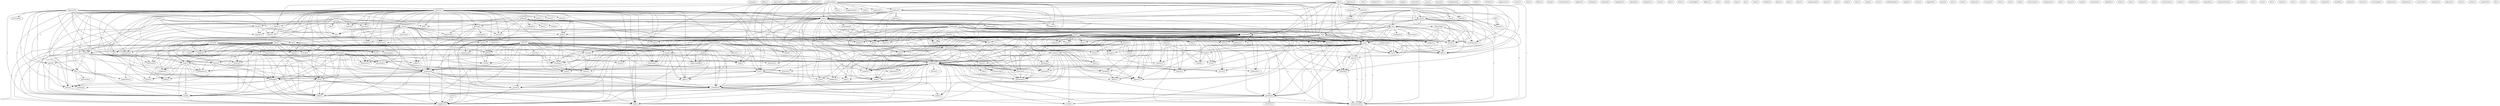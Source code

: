 digraph G {
  manage [ label="manage(1)" ];
  define [ label="define(1)" ];
  communal [ label="communal(1)" ];
  problem [ label="problem(1)" ];
  torah [ label="torah(1)" ];
  emerges [ label="emerges(1)" ];
  church [ label="church(4)" ];
  declaration [ label="declaration(1)" ];
  love [ label="love(3)" ];
  depend [ label="depend(1)" ];
  soul [ label="soul(1)" ];
  history [ label="history(3)" ];
  origin [ label="origin(1)" ];
  submission [ label="submission(1)" ];
  break [ label="break(1)" ];
  accord [ label="accord(2)" ];
  read [ label="read(2)" ];
  willingness [ label="willingness(1)" ];
  destroy [ label="destroy(1)" ];
  movement [ label="movement(1)" ];
  scripture [ label="scripture(4)" ];
  enterprise [ label="enterprise(1)" ];
  fact [ label="fact(2)" ];
  challenge [ label="challenge(4)" ];
  authority [ label="authority(2)" ];
  rabbis [ label="rabbis(1)" ];
  mind [ label="mind(2)" ];
  neighbor [ label="neighbor(3)" ];
  find [ label="find(2)" ];
  eagerness [ label="eagerness(1)" ];
  cent [ label="cent(1)" ];
  weakness [ label="weakness(1)" ];
  translates [ label="translates(1)" ];
  judge [ label="judge(2)" ];
  protestantism [ label="protestantism(2)" ];
  guide [ label="guide(2)" ];
  efficacy [ label="efficacy(1)" ];
  belief [ label="belief(1)" ];
  way [ label="way(3)" ];
  understanding [ label="understanding(1)" ];
  aspect [ label="aspect(1)" ];
  fringe [ label="fringe(1)" ];
  wing [ label="wing(1)" ];
  judgment [ label="judgment(1)" ];
  tradition [ label="tradition(27)" ];
  downside [ label="downside(1)" ];
  thought [ label="thought(2)" ];
  takes [ label="takes(1)" ];
  someone [ label="someone(1)" ];
  cause [ label="cause(1)" ];
  person [ label="person(1)" ];
  prohibition [ label="prohibition(2)" ];
  case [ label="case(1)" ];
  bility [ label="bility(1)" ];
  corollary [ label="corollary(1)" ];
  application [ label="application(1)" ];
  convey [ label="convey(1)" ];
  approach [ label="approach(2)" ];
  open [ label="open(1)" ];
  convinced [ label="convinced(1)" ];
  reach [ label="reach(2)" ];
  point [ label="point(2)" ];
  one [ label="one(1)" ];
  led [ label="led(1)" ];
  conflict [ label="conflict(1)" ];
  feel [ label="feel(1)" ];
  means [ label="means(3)" ];
  conclusion [ label="conclusion(1)" ];
  lay [ label="lay(1)" ];
  shows [ label="shows(1)" ];
  advantage [ label="advantage(2)" ];
  gospel [ label="gospel(4)" ];
  axe [ label="axe(1)" ];
  prevent [ label="prevent(1)" ];
  reason [ label="reason(1)" ];
  liberal [ label="liberal(1)" ];
  heart [ label="heart(1)" ];
  community [ label="community(2)" ];
  kamikaze [ label="kamikaze(1)" ];
  elevation [ label="elevation(1)" ];
  closure [ label="closure(1)" ];
  see [ label="see(1)" ];
  truth [ label="truth(2)" ];
  tone [ label="tone(1)" ];
  siemon [ label="siemon(2)" ];
  stipulating [ label="stipulating(1)" ];
  nt [ label="nt(2)" ];
  return [ label="return(1)" ];
  part [ label="part(2)" ];
  re [ label="re(1)" ];
  arseonkoitai [ label="arseonkoitai(1)" ];
  use [ label="use(4)" ];
  question [ label="question(9)" ];
  com [ label="com(3)" ];
  refer [ label="refer(1)" ];
  sex [ label="sex(4)" ];
  use [ label="use(3)" ];
  meant [ label="meant(1)" ];
  exegesis [ label="exegesis(1)" ];
  panix [ label="panix(2)" ];
  follow [ label="follow(1)" ];
  bring [ label="bring(1)" ];
  arsenokoitai [ label="arsenokoitai(1)" ];
  suppose [ label="suppose(1)" ];
  intent [ label="intent(2)" ];
  attempt [ label="attempt(1)" ];
  demand [ label="demand(1)" ];
  complaint [ label="complaint(1)" ];
  reported [ label="reported(1)" ];
  fellow [ label="fellow(2)" ];
  weightier [ label="weightier(1)" ];
  waive [ label="waive(1)" ];
  hint [ label="hint(1)" ];
  form [ label="form(1)" ];
  witness [ label="witness(2)" ];
  preference [ label="preference(1)" ];
  theology [ label="theology(2)" ];
  something [ label="something(1)" ];
  hand [ label="hand(1)" ];
  offense [ label="offense(1)" ];
  ad [ label="ad(3)" ];
  call [ label="call(1)" ];
  law [ label="law(2)" ];
  urge [ label="urge(1)" ];
  protestant [ label="protestant(2)" ];
  sense [ label="sense(3)" ];
  evidence [ label="evidence(7)" ];
  sola [ label="sola(1)" ];
  constrain [ label="constrain(1)" ];
  contra [ label="contra(1)" ];
  exaggeration [ label="exaggeration(1)" ];
  scriptura [ label="scriptura(1)" ];
  sake [ label="sake(1)" ];
  attitude [ label="attitude(2)" ];
  st [ label="st(1)" ];
  tends [ label="tends(1)" ];
  position [ label="position(6)" ];
  world [ label="world(1)" ];
  argument [ label="argument(1)" ];
  go [ label="go(1)" ];
  value [ label="value(1)" ];
  makes [ label="makes(2)" ];
  think [ label="think(1)" ];
  context [ label="context(1)" ];
  interpret [ label="interpret(2)" ];
  turn [ label="turn(2)" ];
  sin [ label="sin(3)" ];
  activity [ label="activity(1)" ];
  piece [ label="piece(1)" ];
  believe [ label="believe(1)" ];
  seems [ label="seems(1)" ];
  rejection [ label="rejection(1)" ];
  homosexuality [ label="homosexuality(3)" ];
  validity [ label="validity(2)" ];
  letter [ label="letter(1)" ];
  john [ label="john(1)" ];
  basis [ label="basis(1)" ];
  comparison [ label="comparison(1)" ];
  psalm [ label="psalm(1)" ];
  address [ label="address(1)" ];
  learn [ label="learn(1)" ];
  supposition [ label="supposition(1)" ];
  give [ label="give(1)" ];
  note [ label="note(1)" ];
  confronts [ label="confronts(1)" ];
  body [ label="body(2)" ];
  heed [ label="heed(1)" ];
  clue [ label="clue(1)" ];
  spirit [ label="spirit(12)" ];
  failure [ label="failure(2)" ];
  mercy [ label="mercy(2)" ];
  water [ label="water(1)" ];
  revert [ label="revert(1)" ];
  faith [ label="faith(4)" ];
  word [ label="word(5)" ];
  teach [ label="teach(2)" ];
  explain [ label="explain(1)" ];
  hope [ label="hope(1)" ];
  justice [ label="justice(2)" ];
  refuses [ label="refuses(1)" ];
  choice [ label="choice(1)" ];
  couple [ label="couple(1)" ];
  answer [ label="answer(1)" ];
  face [ label="face(1)" ];
  methodology [ label="methodology(1)" ];
  capital [ label="capital(1)" ];
  horse [ label="horse(1)" ];
  ambiguity [ label="ambiguity(1)" ];
  discussion [ label="discussion(1)" ];
  time [ label="time(3)" ];
  appealed [ label="appealed(1)" ];
  nothing [ label="nothing(4)" ];
  stand [ label="stand(1)" ];
  understand [ label="understand(2)" ];
  transmission [ label="transmission(1)" ];
  condemn [ label="condemn(1)" ];
  access [ label="access(1)" ];
  slow [ label="slow(1)" ];
  century [ label="century(1)" ];
  grant [ label="grant(2)" ];
  pre [ label="pre(1)" ];
  background [ label="background(3)" ];
  answer [ label="answer(1)" ];
  passage [ label="passage(1)" ];
  term [ label="term(1)" ];
  lutheran [ label="lutheran(1)" ];
  occasion [ label="occasion(1)" ];
  postulate [ label="postulate(1)" ];
  imagination [ label="imagination(1)" ];
  ation [ label="ation(1)" ];
  text [ label="text(1)" ];
  lead [ label="lead(1)" ];
  instruction [ label="instruction(1)" ];
  judgement [ label="judgement(1)" ];
  neb [ label="neb(1)" ];
  evalu [ label="evalu(1)" ];
  nation [ label="nation(1)" ];
  earthquake [ label="earthquake(2)" ];
  behavior [ label="behavior(2)" ];
  condem [ label="condem(1)" ];
  explanation [ label="explanation(1)" ];
  expects [ label="expects(1)" ];
  legislation [ label="legislation(1)" ];
  needs [ label="needs(1)" ];
  dissolves [ label="dissolves(1)" ];
  guess [ label="guess(1)" ];
  usage [ label="usage(1)" ];
  meaning [ label="meaning(5)" ];
  confidence [ label="confidence(1)" ];
  gain [ label="gain(1)" ];
  paraclete [ label="paraclete(1)" ];
  signifies [ label="signifies(1)" ];
  mean [ label="mean(1)" ];
  order [ label="order(1)" ];
  generation [ label="generation(1)" ];
  anything [ label="anything(1)" ];
  christian [ label="christian(3)" ];
  bias [ label="bias(1)" ];
  responsi [ label="responsi(1)" ];
  peter [ label="peter(2)" ];
  criticism [ label="criticism(1)" ];
  throw [ label="throw(1)" ];
  acts [ label="acts(1)" ];
  coined [ label="coined(1)" ];
  christianity [ label="christianity(1)" ];
  paul [ label="paul(22)" ];
  guidance [ label="guidance(1)" ];
  tells [ label="tells(1)" ];
  know [ label="know(1)" ];
  came [ label="came(1)" ];
  cision [ label="cision(1)" ];
  ll [ label="ll(1)" ];
  gives [ label="gives(1)" ];
  study [ label="study(1)" ];
  admits [ label="admits(1)" ];
  stipulate [ label="stipulate(1)" ];
  illuminate [ label="illuminate(1)" ];
  insult [ label="insult(1)" ];
  prince [ label="prince(1)" ];
  obedience [ label="obedience(1)" ];
  gamaliel [ label="gamaliel(1)" ];
  documentation [ label="documentation(1)" ];
  possibility [ label="possibility(1)" ];
  era [ label="era(1)" ];
  lord [ label="lord(1)" ];
  die [ label="die(1)" ];
  usenet [ label="usenet(1)" ];
  rom [ label="rom(1)" ];
  jewish [ label="jewish(1)" ];
  fall [ label="fall(1)" ];
  god [ label="god(10)" ];
  source [ label="source(1)" ];
  dictate [ label="dictate(1)" ];
  fall [ label="fall(1)" ];
  color [ label="color(1)" ];
  christ [ label="christ(7)" ];
  note [ label="note(2)" ];
  meta [ label="meta(1)" ];
  purpose [ label="purpose(1)" ];
  muddle [ label="muddle(1)" ];
  paul [ label="paul(1)" ];
  michael [ label="michael(2)" ];
  predict [ label="predict(1)" ];
  schism [ label="schism(1)" ];
  everything [ label="everything(1)" ];
  involves [ label="involves(1)" ];
  methusoi [ label="methusoi(1)" ];
  nicodemus [ label="nicodemus(1)" ];
  conviction [ label="conviction(1)" ];
  calvinist [ label="calvinist(1)" ];
  abdicate [ label="abdicate(1)" ];
  jesus [ label="jesus(2)" ];
  rome [ label="rome(1)" ];
  action [ label="action(1)" ];
  jesus [ label="jesus(1)" ];
  matthew [ label="matthew(3)" ];
  clh [ label="clh(1)" ];
  church -> declaration [ label="1" ];
  church -> love [ label="1" ];
  church -> depend [ label="1" ];
  church -> soul [ label="1" ];
  church -> history [ label="1" ];
  church -> origin [ label="1" ];
  church -> submission [ label="1" ];
  church -> break [ label="1" ];
  church -> accord [ label="1" ];
  church -> read [ label="1" ];
  church -> willingness [ label="1" ];
  church -> destroy [ label="1" ];
  church -> movement [ label="1" ];
  church -> scripture [ label="1" ];
  church -> enterprise [ label="1" ];
  church -> fact [ label="1" ];
  church -> challenge [ label="1" ];
  church -> authority [ label="1" ];
  church -> rabbis [ label="1" ];
  church -> mind [ label="1" ];
  church -> neighbor [ label="1" ];
  church -> find [ label="1" ];
  protestantism -> guide [ label="1" ];
  protestantism -> efficacy [ label="1" ];
  protestantism -> belief [ label="1" ];
  protestantism -> read [ label="1" ];
  protestantism -> way [ label="1" ];
  protestantism -> understanding [ label="1" ];
  protestantism -> aspect [ label="1" ];
  protestantism -> fringe [ label="1" ];
  protestantism -> wing [ label="1" ];
  protestantism -> judgment [ label="1" ];
  protestantism -> tradition [ label="1" ];
  protestantism -> downside [ label="1" ];
  protestantism -> thought [ label="1" ];
  protestantism -> takes [ label="1" ];
  approach -> open [ label="1" ];
  approach -> convinced [ label="1" ];
  approach -> reach [ label="1" ];
  approach -> history [ label="1" ];
  approach -> point [ label="1" ];
  approach -> one [ label="1" ];
  approach -> way [ label="1" ];
  approach -> led [ label="1" ];
  approach -> conflict [ label="1" ];
  approach -> feel [ label="1" ];
  approach -> means [ label="1" ];
  approach -> conclusion [ label="1" ];
  approach -> lay [ label="1" ];
  approach -> shows [ label="1" ];
  approach -> advantage [ label="1" ];
  approach -> mind [ label="1" ];
  gospel -> reach [ label="1" ];
  gospel -> axe [ label="1" ];
  gospel -> prevent [ label="1" ];
  gospel -> reason [ label="1" ];
  gospel -> liberal [ label="1" ];
  gospel -> heart [ label="1" ];
  gospel -> community [ label="1" ];
  gospel -> tradition [ label="1" ];
  gospel -> scripture [ label="1" ];
  gospel -> kamikaze [ label="1" ];
  gospel -> elevation [ label="1" ];
  gospel -> closure [ label="1" ];
  gospel -> see [ label="1" ];
  guide -> understanding [ label="1" ];
  guide -> wing [ label="1" ];
  guide -> scripture [ label="1" ];
  guide -> truth [ label="1" ];
  guide -> takes [ label="1" ];
  siemon -> stipulating [ label="1" ];
  siemon -> nt [ label="1" ];
  siemon -> return [ label="1" ];
  siemon -> part [ label="1" ];
  siemon -> re [ label="1" ];
  siemon -> arseonkoitai [ label="1" ];
  siemon -> use [ label="1" ];
  siemon -> question [ label="1" ];
  siemon -> com [ label="1" ];
  siemon -> refer [ label="1" ];
  siemon -> sex [ label="1" ];
  siemon -> use [ label="1" ];
  siemon -> meant [ label="1" ];
  siemon -> exegesis [ label="1" ];
  siemon -> panix [ label="1" ];
  stipulating -> nt [ label="1" ];
  stipulating -> arseonkoitai [ label="1" ];
  stipulating -> use [ label="1" ];
  stipulating -> refer [ label="1" ];
  stipulating -> sex [ label="1" ];
  stipulating -> use [ label="1" ];
  stipulating -> meant [ label="1" ];
  stipulating -> intent [ label="1" ];
  open -> love [ label="1" ];
  open -> depend [ label="1" ];
  open -> soul [ label="1" ];
  open -> history [ label="1" ];
  open -> origin [ label="1" ];
  open -> submission [ label="1" ];
  open -> break [ label="1" ];
  open -> accord [ label="1" ];
  open -> read [ label="1" ];
  open -> willingness [ label="1" ];
  open -> destroy [ label="1" ];
  open -> movement [ label="1" ];
  open -> tradition [ label="1" ];
  open -> scripture [ label="1" ];
  open -> fellow [ label="1" ];
  open -> enterprise [ label="1" ];
  open -> fact [ label="1" ];
  open -> challenge [ label="1" ];
  open -> authority [ label="1" ];
  open -> rabbis [ label="1" ];
  open -> mind [ label="1" ];
  open -> neighbor [ label="1" ];
  open -> find [ label="1" ];
  witness -> preference [ label="1" ];
  witness -> fellow [ label="1" ];
  witness -> theology [ label="1" ];
  love -> hand [ label="1" ];
  nt -> arseonkoitai [ label="1" ];
  nt -> use [ label="1" ];
  nt -> refer [ label="1" ];
  nt -> community [ label="1" ];
  nt -> sex [ label="1" ];
  nt -> use [ label="1" ];
  nt -> tradition [ label="1" ];
  nt -> scripture [ label="1" ];
  nt -> ad [ label="1" ];
  protestant -> sense [ label="1" ];
  protestant -> evidence [ label="1" ];
  protestant -> belief [ label="1" ];
  protestant -> sola [ label="1" ];
  protestant -> constrain [ label="1" ];
  protestant -> use [ label="1" ];
  protestant -> liberal [ label="1" ];
  protestant -> one [ label="1" ];
  protestant -> contra [ label="1" ];
  protestant -> understanding [ label="1" ];
  protestant -> exaggeration [ label="1" ];
  protestant -> scriptura [ label="1" ];
  protestant -> wing [ label="1" ];
  protestant -> sake [ label="1" ];
  protestant -> use [ label="1" ];
  protestant -> tradition [ label="2" ];
  protestant -> scripture [ label="1" ];
  protestant -> attitude [ label="1" ];
  protestant -> downside [ label="1" ];
  protestant -> st [ label="1" ];
  protestant -> authority [ label="1" ];
  protestant -> tends [ label="1" ];
  protestant -> takes [ label="1" ];
  protestant -> position [ label="1" ];
  protestant -> world [ label="1" ];
  protestant -> find [ label="1" ];
  protestant -> argument [ label="1" ];
  reach -> way [ label="1" ];
  reach -> heart [ label="1" ];
  reach -> conclusion [ label="1" ];
  reach -> lay [ label="1" ];
  reach -> closure [ label="1" ];
  makes -> sense [ label="1" ];
  makes -> think [ label="1" ];
  makes -> context [ label="1" ];
  makes -> interpret [ label="1" ];
  makes -> turn [ label="1" ];
  sin -> return [ label="1" ];
  sin -> evidence [ label="1" ];
  sin -> part [ label="1" ];
  sin -> re [ label="1" ];
  sin -> arseonkoitai [ label="1" ];
  sin -> use [ label="1" ];
  sin -> one [ label="1" ];
  sin -> activity [ label="1" ];
  sin -> question [ label="1" ];
  sin -> refer [ label="1" ];
  sin -> sex [ label="1" ];
  sin -> use [ label="1" ];
  sin -> meant [ label="1" ];
  sin -> piece [ label="1" ];
  sin -> believe [ label="1" ];
  sin -> exegesis [ label="1" ];
  sin -> seems [ label="1" ];
  sin -> rejection [ label="1" ];
  sin -> homosexuality [ label="1" ];
  sense -> constrain [ label="1" ];
  sense -> contra [ label="1" ];
  sense -> context [ label="1" ];
  sense -> tradition [ label="1" ];
  sense -> interpret [ label="1" ];
  sense -> authority [ label="1" ];
  sense -> tends [ label="1" ];
  sense -> position [ label="1" ];
  sense -> world [ label="1" ];
  sense -> find [ label="1" ];
  evidence -> history [ label="1" ];
  evidence -> address [ label="1" ];
  evidence -> one [ label="3" ];
  evidence -> piece [ label="3" ];
  evidence -> believe [ label="3" ];
  evidence -> rejection [ label="3" ];
  evidence -> theology [ label="1" ];
  evidence -> learn [ label="1" ];
  evidence -> supposition [ label="1" ];
  evidence -> homosexuality [ label="3" ];
  note -> confronts [ label="1" ];
  note -> read [ label="1" ];
  note -> way [ label="1" ];
  note -> question [ label="1" ];
  note -> aspect [ label="1" ];
  note -> fringe [ label="1" ];
  note -> body [ label="1" ];
  note -> judgment [ label="1" ];
  note -> tradition [ label="1" ];
  note -> scripture [ label="1" ];
  note -> fellow [ label="1" ];
  note -> thought [ label="1" ];
  note -> supposition [ label="1" ];
  note -> see [ label="1" ];
  spirit -> preference [ label="1" ];
  spirit -> history [ label="3" ];
  spirit -> point [ label="2" ];
  spirit -> belief [ label="1" ];
  spirit -> part [ label="1" ];
  spirit -> prevent [ label="2" ];
  spirit -> failure [ label="1" ];
  spirit -> mercy [ label="1" ];
  spirit -> origin [ label="1" ];
  spirit -> submission [ label="1" ];
  spirit -> break [ label="1" ];
  spirit -> accord [ label="1" ];
  spirit -> water [ label="2" ];
  spirit -> reason [ label="2" ];
  spirit -> read [ label="1" ];
  spirit -> one [ label="2" ];
  spirit -> revert [ label="2" ];
  spirit -> faith [ label="1" ];
  spirit -> question [ label="1" ];
  spirit -> led [ label="3" ];
  spirit -> understanding [ label="1" ];
  spirit -> willingness [ label="1" ];
  spirit -> word [ label="1" ];
  spirit -> wing [ label="1" ];
  spirit -> conflict [ label="2" ];
  spirit -> destroy [ label="1" ];
  spirit -> feel [ label="2" ];
  spirit -> movement [ label="1" ];
  spirit -> tradition [ label="1" ];
  spirit -> scripture [ label="2" ];
  spirit -> fellow [ label="1" ];
  spirit -> enterprise [ label="1" ];
  spirit -> fact [ label="1" ];
  spirit -> kamikaze [ label="2" ];
  spirit -> teach [ label="2" ];
  spirit -> challenge [ label="2" ];
  spirit -> explain [ label="2" ];
  spirit -> downside [ label="1" ];
  spirit -> means [ label="3" ];
  spirit -> elevation [ label="2" ];
  spirit -> ad [ label="2" ];
  spirit -> truth [ label="1" ];
  spirit -> authority [ label="1" ];
  spirit -> hope [ label="2" ];
  spirit -> justice [ label="1" ];
  spirit -> shows [ label="3" ];
  spirit -> theology [ label="1" ];
  spirit -> takes [ label="1" ];
  spirit -> learn [ label="1" ];
  spirit -> rabbis [ label="1" ];
  spirit -> refuses [ label="1" ];
  spirit -> choice [ label="1" ];
  spirit -> mind [ label="3" ];
  spirit -> neighbor [ label="1" ];
  spirit -> find [ label="1" ];
  history -> point [ label="1" ];
  history -> submission [ label="1" ];
  history -> led [ label="1" ];
  history -> willingness [ label="1" ];
  history -> conflict [ label="1" ];
  history -> challenge [ label="1" ];
  history -> authority [ label="1" ];
  history -> shows [ label="1" ];
  history -> rabbis [ label="1" ];
  history -> mind [ label="1" ];
  history -> neighbor [ label="1" ];
  point -> led [ label="1" ];
  point -> mind [ label="1" ];
  answer -> question [ label="1" ];
  answer -> attitude [ label="1" ];
  answer -> homosexuality [ label="1" ];
  part -> re [ label="1" ];
  part -> arseonkoitai [ label="1" ];
  part -> use [ label="1" ];
  part -> question [ label="1" ];
  part -> refer [ label="1" ];
  part -> sex [ label="1" ];
  part -> use [ label="1" ];
  part -> meant [ label="1" ];
  re -> arseonkoitai [ label="1" ];
  re -> use [ label="1" ];
  re -> ambiguity [ label="1" ];
  re -> discussion [ label="1" ];
  re -> question [ label="1" ];
  re -> time [ label="1" ];
  re -> refer [ label="1" ];
  re -> sex [ label="1" ];
  re -> use [ label="1" ];
  re -> meant [ label="1" ];
  re -> tradition [ label="1" ];
  re -> position [ label="1" ];
  nothing -> failure [ label="1" ];
  nothing -> mercy [ label="1" ];
  nothing -> stand [ label="1" ];
  nothing -> faith [ label="1" ];
  nothing -> understand [ label="1" ];
  nothing -> tradition [ label="1" ];
  nothing -> transmission [ label="1" ];
  nothing -> challenge [ label="1" ];
  nothing -> justice [ label="1" ];
  nothing -> shows [ label="1" ];
  nothing -> condemn [ label="1" ];
  nothing -> access [ label="1" ];
  nothing -> slow [ label="1" ];
  nothing -> century [ label="1" ];
  nothing -> neighbor [ label="1" ];
  background -> sex [ label="1" ];
  use -> question [ label="1" ];
  use -> think [ label="1" ];
  use -> word [ label="1" ];
  use -> refer [ label="1" ];
  use -> answer [ label="1" ];
  use -> sex [ label="1" ];
  use -> tradition [ label="3" ];
  use -> attitude [ label="1" ];
  use -> passage [ label="1" ];
  use -> position [ label="1" ];
  use -> homosexuality [ label="1" ];
  failure -> mercy [ label="1" ];
  failure -> postulate [ label="1" ];
  failure -> faith [ label="1" ];
  failure -> imagination [ label="1" ];
  failure -> fact [ label="1" ];
  failure -> justice [ label="1" ];
  mercy -> hand [ label="1" ];
  mercy -> neighbor [ label="1" ];
  accord -> read [ label="1" ];
  accord -> willingness [ label="1" ];
  accord -> destroy [ label="1" ];
  accord -> tradition [ label="1" ];
  accord -> scripture [ label="1" ];
  accord -> fact [ label="1" ];
  accord -> challenge [ label="1" ];
  accord -> authority [ label="1" ];
  accord -> rabbis [ label="1" ];
  accord -> mind [ label="1" ];
  accord -> neighbor [ label="1" ];
  accord -> find [ label="1" ];
  liberal -> heart [ label="1" ];
  liberal -> closure [ label="1" ];
  liberal -> see [ label="1" ];
  read -> way [ label="2" ];
  read -> aspect [ label="2" ];
  read -> willingness [ label="2" ];
  read -> fringe [ label="2" ];
  read -> judgment [ label="2" ];
  read -> challenge [ label="2" ];
  read -> authority [ label="2" ];
  read -> rabbis [ label="2" ];
  read -> mind [ label="2" ];
  read -> neighbor [ label="2" ];
  one -> faith [ label="1" ];
  one -> understand [ label="1" ];
  one -> question [ label="1" ];
  one -> evalu [ label="1" ];
  one -> led [ label="2" ];
  one -> scriptura [ label="1" ];
  one -> context [ label="1" ];
  one -> conflict [ label="2" ];
  one -> nation [ label="1" ];
  one -> feel [ label="2" ];
  one -> community [ label="1" ];
  one -> earthquake [ label="1" ];
  one -> piece [ label="1" ];
  one -> believe [ label="1" ];
  one -> tradition [ label="2" ];
  one -> behavior [ label="2" ];
  one -> interpret [ label="1" ];
  one -> condem [ label="1" ];
  one -> explanation [ label="1" ];
  one -> rejection [ label="1" ];
  one -> shows [ label="2" ];
  one -> theology [ label="1" ];
  one -> expects [ label="1" ];
  one -> legislation [ label="1" ];
  one -> homosexuality [ label="1" ];
  one -> needs [ label="1" ];
  one -> mind [ label="2" ];
  one -> dissolves [ label="1" ];
  faith -> evalu [ label="2" ];
  faith -> hand [ label="1" ];
  faith -> theology [ label="2" ];
  faith -> neighbor [ label="1" ];
  meaning -> way [ label="1" ];
  meaning -> question [ label="3" ];
  meaning -> time [ label="1" ];
  meaning -> confidence [ label="1" ];
  meaning -> refer [ label="1" ];
  meaning -> nation [ label="1" ];
  meaning -> community [ label="1" ];
  meaning -> answer [ label="1" ];
  meaning -> sex [ label="1" ];
  meaning -> use [ label="2" ];
  meaning -> meant [ label="1" ];
  meaning -> tradition [ label="1" ];
  meaning -> exegesis [ label="1" ];
  meaning -> attitude [ label="1" ];
  meaning -> behavior [ label="1" ];
  meaning -> gain [ label="1" ];
  meaning -> condem [ label="1" ];
  meaning -> st [ label="1" ];
  meaning -> explanation [ label="1" ];
  meaning -> expects [ label="1" ];
  meaning -> position [ label="1" ];
  meaning -> homosexuality [ label="1" ];
  meaning -> needs [ label="1" ];
  way -> aspect [ label="1" ];
  way -> time [ label="1" ];
  way -> fringe [ label="1" ];
  way -> confidence [ label="1" ];
  way -> gain [ label="1" ];
  understand -> question [ label="1" ];
  understand -> intent [ label="1" ];
  question -> refer [ label="1" ];
  question -> nation [ label="1" ];
  question -> community [ label="1" ];
  question -> body [ label="1" ];
  question -> sex [ label="1" ];
  question -> use [ label="1" ];
  question -> meant [ label="1" ];
  question -> tradition [ label="1" ];
  question -> attitude [ label="1" ];
  question -> fellow [ label="1" ];
  question -> mean [ label="1" ];
  question -> behavior [ label="1" ];
  question -> condem [ label="1" ];
  question -> explanation [ label="1" ];
  question -> expects [ label="1" ];
  question -> homosexuality [ label="1" ];
  question -> needs [ label="1" ];
  question -> turn [ label="1" ];
  led -> generation [ label="1" ];
  led -> imagination [ label="1" ];
  led -> fact [ label="1" ];
  led -> anything [ label="1" ];
  christian -> willingness [ label="1" ];
  christian -> destroy [ label="1" ];
  christian -> movement [ label="1" ];
  christian -> tradition [ label="1" ];
  christian -> scripture [ label="1" ];
  christian -> enterprise [ label="1" ];
  christian -> fact [ label="1" ];
  christian -> challenge [ label="1" ];
  christian -> authority [ label="1" ];
  christian -> rabbis [ label="1" ];
  christian -> mind [ label="1" ];
  christian -> neighbor [ label="1" ];
  christian -> find [ label="1" ];
  peter -> tradition [ label="1" ];
  peter -> criticism [ label="1" ];
  peter -> throw [ label="1" ];
  peter -> hand [ label="1" ];
  peter -> justice [ label="1" ];
  peter -> neighbor [ label="1" ];
  think -> use [ label="2" ];
  think -> tradition [ label="2" ];
  think -> coined [ label="1" ];
  think -> turn [ label="1" ];
  word -> wing [ label="1" ];
  word -> scripture [ label="1" ];
  word -> downside [ label="1" ];
  word -> theology [ label="1" ];
  word -> takes [ label="1" ];
  word -> choice [ label="1" ];
  word -> dissolves [ label="1" ];
  paul -> confidence [ label="1" ];
  paul -> context [ label="1" ];
  paul -> refer [ label="1" ];
  paul -> guidance [ label="1" ];
  paul -> nation [ label="3" ];
  paul -> community [ label="3" ];
  paul -> answer [ label="1" ];
  paul -> sex [ label="3" ];
  paul -> use [ label="3" ];
  paul -> meant [ label="1" ];
  paul -> piece [ label="1" ];
  paul -> believe [ label="1" ];
  paul -> tradition [ label="10" ];
  paul -> exegesis [ label="1" ];
  paul -> attitude [ label="1" ];
  paul -> mean [ label="1" ];
  paul -> behavior [ label="3" ];
  paul -> tells [ label="1" ];
  paul -> kamikaze [ label="1" ];
  paul -> gain [ label="1" ];
  paul -> know [ label="3" ];
  paul -> interpret [ label="2" ];
  paul -> teach [ label="3" ];
  paul -> criticism [ label="1" ];
  paul -> transmission [ label="1" ];
  paul -> condem [ label="3" ];
  paul -> came [ label="1" ];
  paul -> seems [ label="1" ];
  paul -> explain [ label="1" ];
  paul -> throw [ label="1" ];
  paul -> means [ label="3" ];
  paul -> st [ label="3" ];
  paul -> elevation [ label="1" ];
  paul -> ad [ label="1" ];
  paul -> explanation [ label="3" ];
  paul -> hand [ label="1" ];
  paul -> cision [ label="1" ];
  paul -> hope [ label="1" ];
  paul -> ll [ label="1" ];
  paul -> thought [ label="1" ];
  paul -> rejection [ label="1" ];
  paul -> justice [ label="1" ];
  paul -> coined [ label="1" ];
  paul -> gives [ label="3" ];
  paul -> study [ label="1" ];
  paul -> expects [ label="3" ];
  paul -> learn [ label="1" ];
  paul -> passage [ label="1" ];
  paul -> position [ label="2" ];
  paul -> admits [ label="1" ];
  paul -> intent [ label="1" ];
  paul -> choice [ label="3" ];
  paul -> homosexuality [ label="2" ];
  paul -> access [ label="1" ];
  paul -> century [ label="1" ];
  paul -> needs [ label="3" ];
  paul -> stipulate [ label="1" ];
  paul -> neighbor [ label="1" ];
  paul -> turn [ label="1" ];
  paul -> illuminate [ label="1" ];
  com -> prince [ label="1" ];
  community -> scripture [ label="1" ];
  community -> behavior [ label="1" ];
  community -> condem [ label="1" ];
  community -> explanation [ label="1" ];
  community -> expects [ label="1" ];
  community -> needs [ label="1" ];
  body -> fellow [ label="1" ];
  body -> truth [ label="1" ];
  answer -> attitude [ label="1" ];
  answer -> homosexuality [ label="1" ];
  use -> tradition [ label="3" ];
  use -> attitude [ label="1" ];
  use -> passage [ label="1" ];
  use -> position [ label="1" ];
  use -> homosexuality [ label="1" ];
  jewish -> piece [ label="1" ];
  jewish -> believe [ label="1" ];
  jewish -> tradition [ label="1" ];
  jewish -> behavior [ label="1" ];
  jewish -> condem [ label="1" ];
  jewish -> seems [ label="1" ];
  jewish -> st [ label="1" ];
  jewish -> explanation [ label="1" ];
  jewish -> rejection [ label="1" ];
  jewish -> gives [ label="1" ];
  jewish -> expects [ label="1" ];
  jewish -> homosexuality [ label="1" ];
  jewish -> needs [ label="1" ];
  fall -> tradition [ label="1" ];
  fall -> prince [ label="1" ];
  god -> movement [ label="4" ];
  god -> tradition [ label="5" ];
  god -> scripture [ label="5" ];
  god -> fellow [ label="1" ];
  god -> enterprise [ label="4" ];
  god -> fact [ label="4" ];
  god -> source [ label="1" ];
  god -> teach [ label="1" ];
  god -> criticism [ label="1" ];
  god -> challenge [ label="4" ];
  god -> throw [ label="1" ];
  god -> downside [ label="1" ];
  god -> means [ label="1" ];
  god -> hand [ label="1" ];
  god -> truth [ label="1" ];
  god -> authority [ label="4" ];
  god -> justice [ label="1" ];
  god -> theology [ label="1" ];
  god -> takes [ label="1" ];
  god -> rabbis [ label="4" ];
  god -> choice [ label="1" ];
  god -> mind [ label="4" ];
  god -> neighbor [ label="6" ];
  god -> find [ label="4" ];
  tradition -> scripture [ label="1" ];
  tradition -> attitude [ label="1" ];
  tradition -> behavior [ label="2" ];
  tradition -> tells [ label="1" ];
  tradition -> gain [ label="2" ];
  tradition -> interpret [ label="4" ];
  tradition -> criticism [ label="1" ];
  tradition -> transmission [ label="2" ];
  tradition -> condem [ label="1" ];
  tradition -> challenge [ label="1" ];
  tradition -> explanation [ label="1" ];
  tradition -> hand [ label="1" ];
  tradition -> authority [ label="1" ];
  tradition -> thought [ label="1" ];
  tradition -> justice [ label="1" ];
  tradition -> tends [ label="1" ];
  tradition -> expects [ label="1" ];
  tradition -> position [ label="2" ];
  tradition -> legislation [ label="1" ];
  tradition -> admits [ label="1" ];
  tradition -> rabbis [ label="1" ];
  tradition -> homosexuality [ label="1" ];
  tradition -> access [ label="2" ];
  tradition -> world [ label="1" ];
  tradition -> century [ label="2" ];
  tradition -> needs [ label="1" ];
  tradition -> mind [ label="1" ];
  tradition -> neighbor [ label="2" ];
  tradition -> find [ label="1" ];
  tradition -> illuminate [ label="1" ];
  tradition -> dictate [ label="1" ];
  scripture -> challenge [ label="1" ];
  scripture -> authority [ label="1" ];
  scripture -> takes [ label="1" ];
  scripture -> rabbis [ label="1" ];
  scripture -> mind [ label="1" ];
  scripture -> neighbor [ label="1" ];
  attitude -> homosexuality [ label="1" ];
  fellow -> truth [ label="1" ];
  fellow -> theology [ label="1" ];
  behavior -> explanation [ label="1" ];
  behavior -> expects [ label="1" ];
  behavior -> needs [ label="1" ];
  fall -> prince [ label="1" ];
  fact -> authority [ label="1" ];
  fact -> rabbis [ label="1" ];
  fact -> mind [ label="1" ];
  fact -> neighbor [ label="1" ];
  fact -> find [ label="1" ];
  know -> transmission [ label="1" ];
  know -> came [ label="1" ];
  know -> cision [ label="1" ];
  know -> passage [ label="1" ];
  know -> legislation [ label="1" ];
  know -> access [ label="1" ];
  know -> century [ label="1" ];
  christ -> challenge [ label="1" ];
  christ -> ad [ label="1" ];
  christ -> truth [ label="1" ];
  christ -> anything [ label="1" ];
  christ -> closure [ label="1" ];
  christ -> note [ label="1" ];
  christ -> see [ label="2" ];
  teach -> means [ label="1" ];
  teach -> learn [ label="1" ];
  teach -> choice [ label="1" ];
  challenge -> authority [ label="1" ];
  challenge -> anything [ label="2" ];
  challenge -> justice [ label="1" ];
  challenge -> shows [ label="1" ];
  challenge -> rabbis [ label="1" ];
  challenge -> neighbor [ label="1" ];
  means -> shows [ label="1" ];
  means -> choice [ label="2" ];
  means -> mind [ label="1" ];
  st -> explanation [ label="1" ];
  st -> expects [ label="1" ];
  st -> needs [ label="1" ];
  ad -> hope [ label="1" ];
  ad -> conclusion [ label="1" ];
  ad -> lay [ label="1" ];
  ad -> advantage [ label="1" ];
  paul -> hope [ label="1" ];
  paul -> ll [ label="1" ];
  paul -> thought [ label="1" ];
  paul -> rejection [ label="1" ];
  paul -> justice [ label="1" ];
  paul -> coined [ label="1" ];
  paul -> gives [ label="3" ];
  paul -> study [ label="1" ];
  paul -> expects [ label="3" ];
  paul -> learn [ label="1" ];
  paul -> passage [ label="1" ];
  paul -> position [ label="2" ];
  paul -> admits [ label="1" ];
  paul -> intent [ label="1" ];
  paul -> choice [ label="3" ];
  paul -> homosexuality [ label="2" ];
  paul -> access [ label="1" ];
  paul -> century [ label="1" ];
  paul -> needs [ label="3" ];
  paul -> stipulate [ label="1" ];
  paul -> neighbor [ label="1" ];
  paul -> turn [ label="1" ];
  paul -> illuminate [ label="1" ];
  michael -> panix [ label="1" ];
  authority -> tends [ label="1" ];
  authority -> position [ label="1" ];
  authority -> rabbis [ label="1" ];
  authority -> world [ label="1" ];
  authority -> neighbor [ label="1" ];
  thought -> admits [ label="1" ];
  justice -> neighbor [ label="1" ];
  shows -> mind [ label="1" ];
  position -> involves [ label="1" ];
  position -> homosexuality [ label="1" ];
  position -> world [ label="1" ];
  position -> find [ label="1" ];
  jesus -> neighbor [ label="1" ];
  mind -> neighbor [ label="1" ];
  note -> see [ label="1" ];
  jesus -> neighbor [ label="1" ];
}

